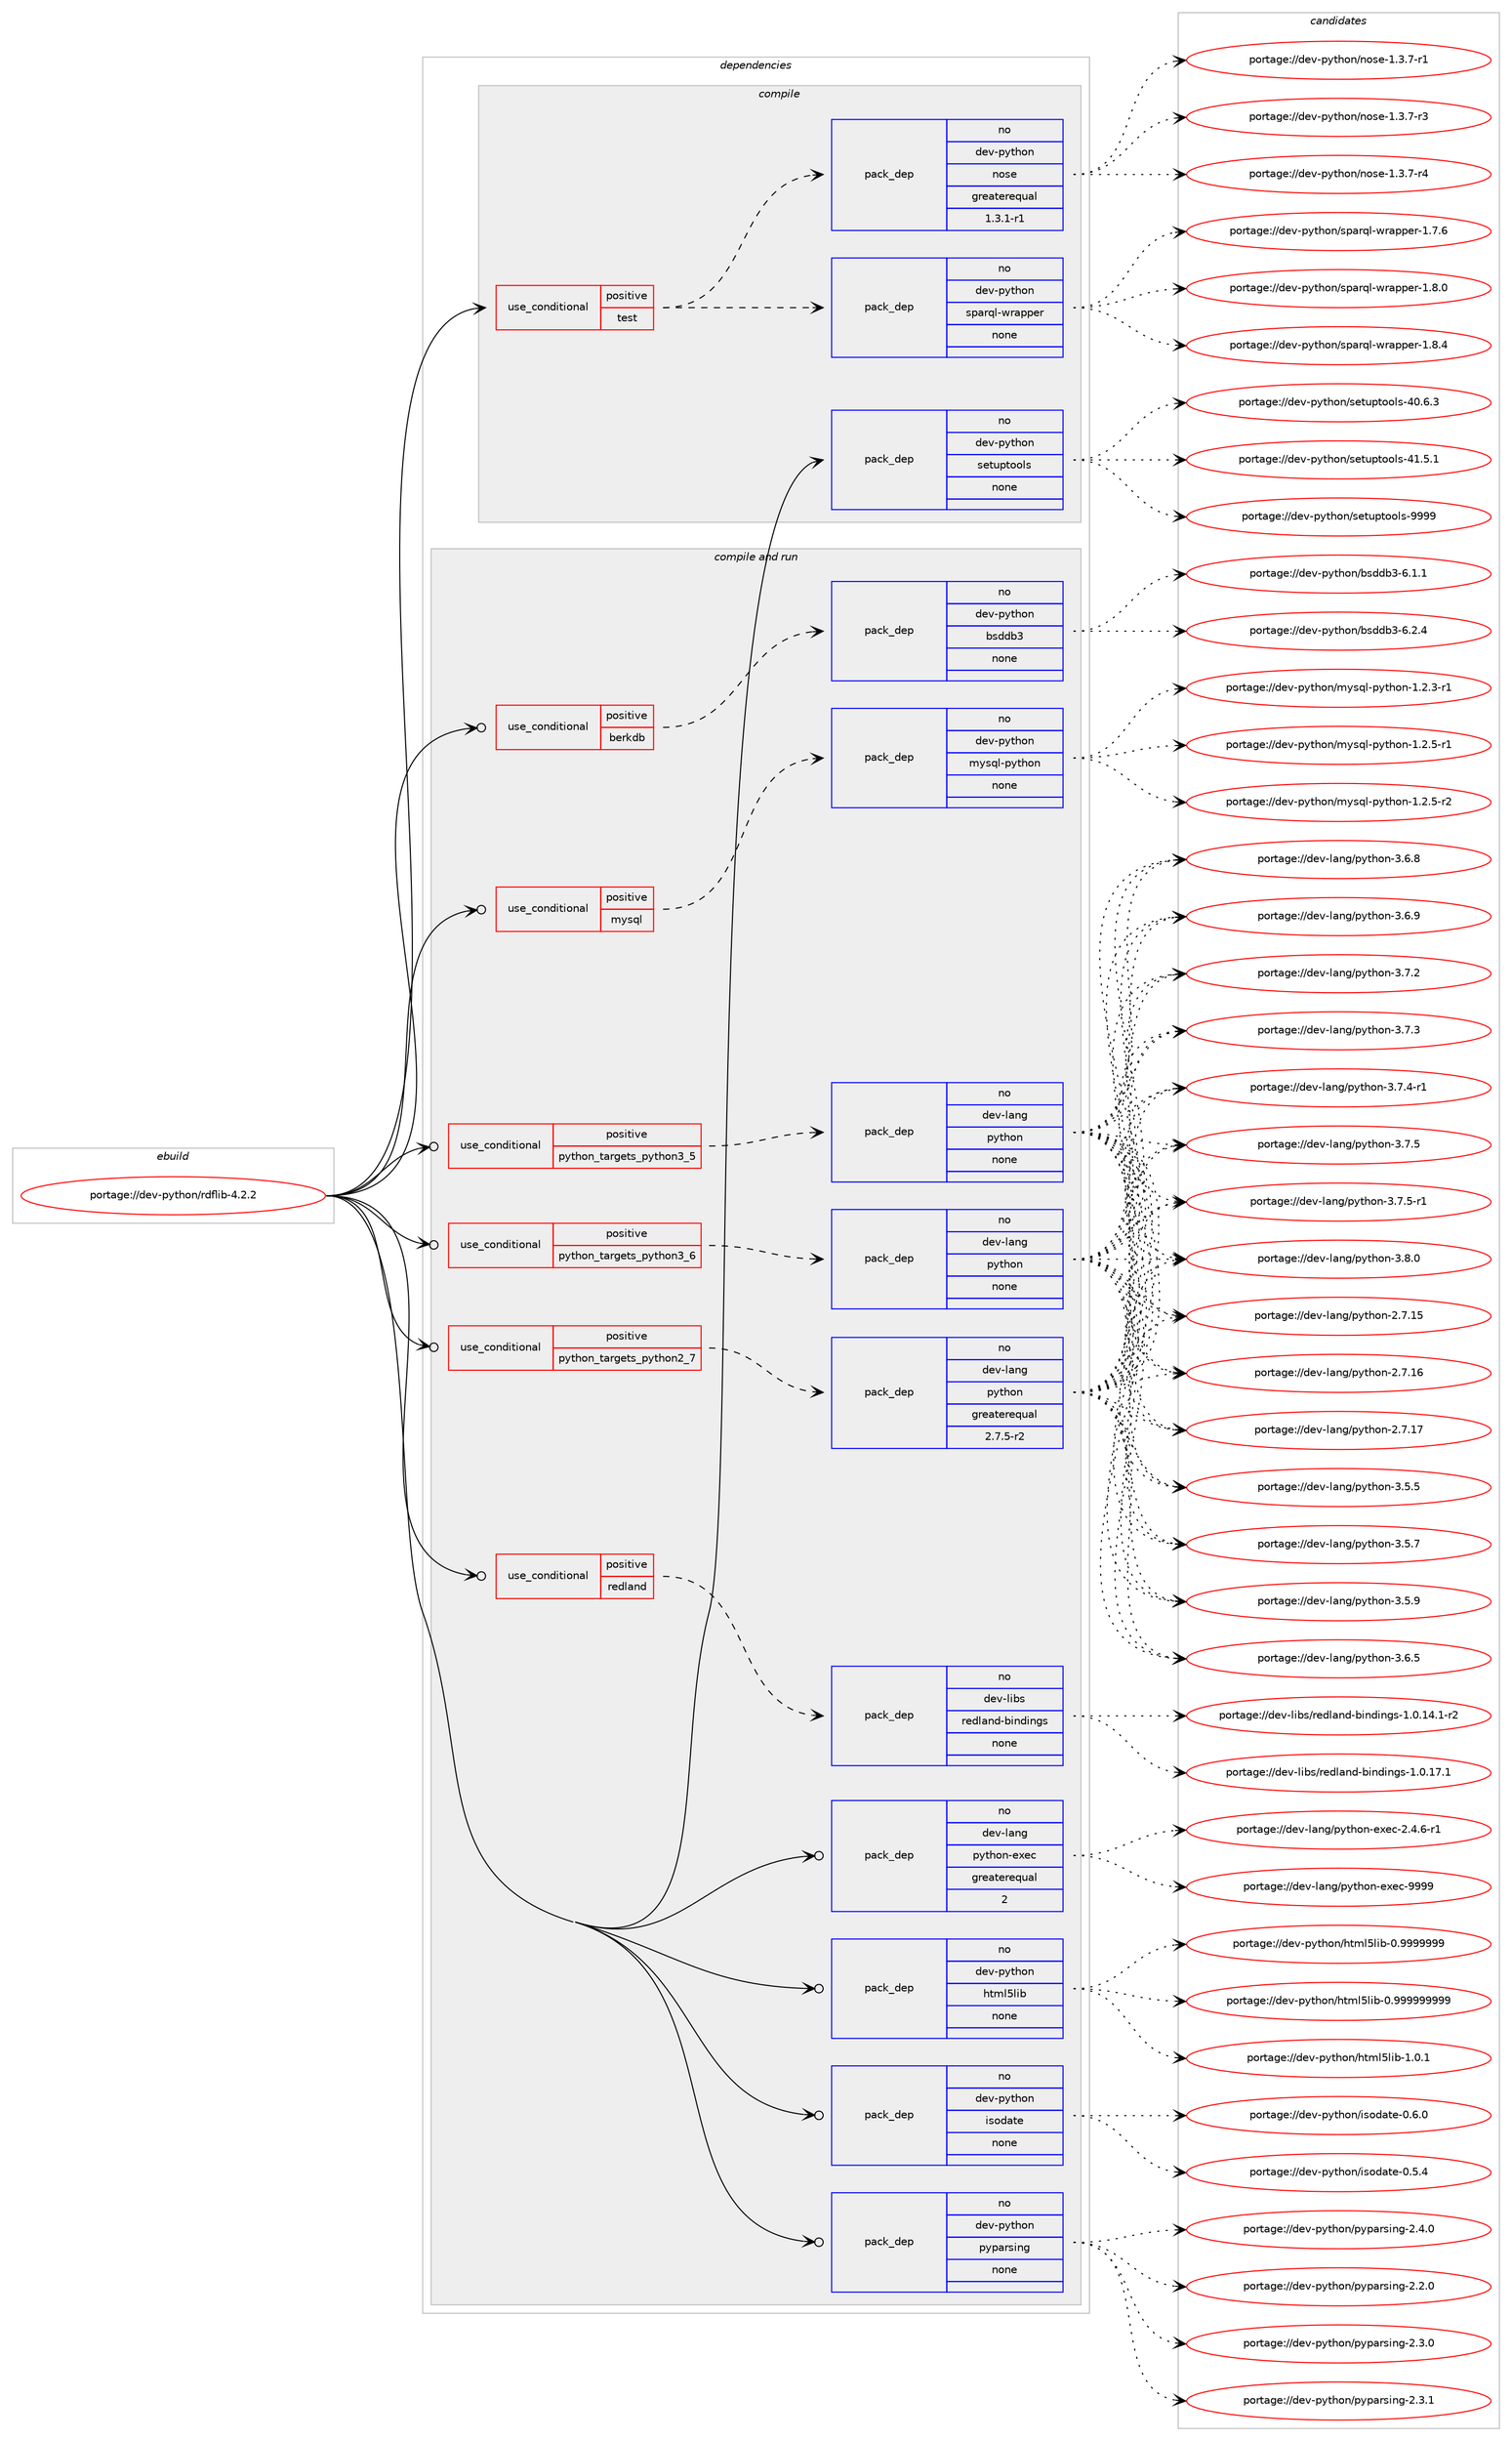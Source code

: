 digraph prolog {

# *************
# Graph options
# *************

newrank=true;
concentrate=true;
compound=true;
graph [rankdir=LR,fontname=Helvetica,fontsize=10,ranksep=1.5];#, ranksep=2.5, nodesep=0.2];
edge  [arrowhead=vee];
node  [fontname=Helvetica,fontsize=10];

# **********
# The ebuild
# **********

subgraph cluster_leftcol {
color=gray;
rank=same;
label=<<i>ebuild</i>>;
id [label="portage://dev-python/rdflib-4.2.2", color=red, width=4, href="../dev-python/rdflib-4.2.2.svg"];
}

# ****************
# The dependencies
# ****************

subgraph cluster_midcol {
color=gray;
label=<<i>dependencies</i>>;
subgraph cluster_compile {
fillcolor="#eeeeee";
style=filled;
label=<<i>compile</i>>;
subgraph cond37736 {
dependency169590 [label=<<TABLE BORDER="0" CELLBORDER="1" CELLSPACING="0" CELLPADDING="4"><TR><TD ROWSPAN="3" CELLPADDING="10">use_conditional</TD></TR><TR><TD>positive</TD></TR><TR><TD>test</TD></TR></TABLE>>, shape=none, color=red];
subgraph pack128455 {
dependency169591 [label=<<TABLE BORDER="0" CELLBORDER="1" CELLSPACING="0" CELLPADDING="4" WIDTH="220"><TR><TD ROWSPAN="6" CELLPADDING="30">pack_dep</TD></TR><TR><TD WIDTH="110">no</TD></TR><TR><TD>dev-python</TD></TR><TR><TD>sparql-wrapper</TD></TR><TR><TD>none</TD></TR><TR><TD></TD></TR></TABLE>>, shape=none, color=blue];
}
dependency169590:e -> dependency169591:w [weight=20,style="dashed",arrowhead="vee"];
subgraph pack128456 {
dependency169592 [label=<<TABLE BORDER="0" CELLBORDER="1" CELLSPACING="0" CELLPADDING="4" WIDTH="220"><TR><TD ROWSPAN="6" CELLPADDING="30">pack_dep</TD></TR><TR><TD WIDTH="110">no</TD></TR><TR><TD>dev-python</TD></TR><TR><TD>nose</TD></TR><TR><TD>greaterequal</TD></TR><TR><TD>1.3.1-r1</TD></TR></TABLE>>, shape=none, color=blue];
}
dependency169590:e -> dependency169592:w [weight=20,style="dashed",arrowhead="vee"];
}
id:e -> dependency169590:w [weight=20,style="solid",arrowhead="vee"];
subgraph pack128457 {
dependency169593 [label=<<TABLE BORDER="0" CELLBORDER="1" CELLSPACING="0" CELLPADDING="4" WIDTH="220"><TR><TD ROWSPAN="6" CELLPADDING="30">pack_dep</TD></TR><TR><TD WIDTH="110">no</TD></TR><TR><TD>dev-python</TD></TR><TR><TD>setuptools</TD></TR><TR><TD>none</TD></TR><TR><TD></TD></TR></TABLE>>, shape=none, color=blue];
}
id:e -> dependency169593:w [weight=20,style="solid",arrowhead="vee"];
}
subgraph cluster_compileandrun {
fillcolor="#eeeeee";
style=filled;
label=<<i>compile and run</i>>;
subgraph cond37737 {
dependency169594 [label=<<TABLE BORDER="0" CELLBORDER="1" CELLSPACING="0" CELLPADDING="4"><TR><TD ROWSPAN="3" CELLPADDING="10">use_conditional</TD></TR><TR><TD>positive</TD></TR><TR><TD>berkdb</TD></TR></TABLE>>, shape=none, color=red];
subgraph pack128458 {
dependency169595 [label=<<TABLE BORDER="0" CELLBORDER="1" CELLSPACING="0" CELLPADDING="4" WIDTH="220"><TR><TD ROWSPAN="6" CELLPADDING="30">pack_dep</TD></TR><TR><TD WIDTH="110">no</TD></TR><TR><TD>dev-python</TD></TR><TR><TD>bsddb3</TD></TR><TR><TD>none</TD></TR><TR><TD></TD></TR></TABLE>>, shape=none, color=blue];
}
dependency169594:e -> dependency169595:w [weight=20,style="dashed",arrowhead="vee"];
}
id:e -> dependency169594:w [weight=20,style="solid",arrowhead="odotvee"];
subgraph cond37738 {
dependency169596 [label=<<TABLE BORDER="0" CELLBORDER="1" CELLSPACING="0" CELLPADDING="4"><TR><TD ROWSPAN="3" CELLPADDING="10">use_conditional</TD></TR><TR><TD>positive</TD></TR><TR><TD>mysql</TD></TR></TABLE>>, shape=none, color=red];
subgraph pack128459 {
dependency169597 [label=<<TABLE BORDER="0" CELLBORDER="1" CELLSPACING="0" CELLPADDING="4" WIDTH="220"><TR><TD ROWSPAN="6" CELLPADDING="30">pack_dep</TD></TR><TR><TD WIDTH="110">no</TD></TR><TR><TD>dev-python</TD></TR><TR><TD>mysql-python</TD></TR><TR><TD>none</TD></TR><TR><TD></TD></TR></TABLE>>, shape=none, color=blue];
}
dependency169596:e -> dependency169597:w [weight=20,style="dashed",arrowhead="vee"];
}
id:e -> dependency169596:w [weight=20,style="solid",arrowhead="odotvee"];
subgraph cond37739 {
dependency169598 [label=<<TABLE BORDER="0" CELLBORDER="1" CELLSPACING="0" CELLPADDING="4"><TR><TD ROWSPAN="3" CELLPADDING="10">use_conditional</TD></TR><TR><TD>positive</TD></TR><TR><TD>python_targets_python2_7</TD></TR></TABLE>>, shape=none, color=red];
subgraph pack128460 {
dependency169599 [label=<<TABLE BORDER="0" CELLBORDER="1" CELLSPACING="0" CELLPADDING="4" WIDTH="220"><TR><TD ROWSPAN="6" CELLPADDING="30">pack_dep</TD></TR><TR><TD WIDTH="110">no</TD></TR><TR><TD>dev-lang</TD></TR><TR><TD>python</TD></TR><TR><TD>greaterequal</TD></TR><TR><TD>2.7.5-r2</TD></TR></TABLE>>, shape=none, color=blue];
}
dependency169598:e -> dependency169599:w [weight=20,style="dashed",arrowhead="vee"];
}
id:e -> dependency169598:w [weight=20,style="solid",arrowhead="odotvee"];
subgraph cond37740 {
dependency169600 [label=<<TABLE BORDER="0" CELLBORDER="1" CELLSPACING="0" CELLPADDING="4"><TR><TD ROWSPAN="3" CELLPADDING="10">use_conditional</TD></TR><TR><TD>positive</TD></TR><TR><TD>python_targets_python3_5</TD></TR></TABLE>>, shape=none, color=red];
subgraph pack128461 {
dependency169601 [label=<<TABLE BORDER="0" CELLBORDER="1" CELLSPACING="0" CELLPADDING="4" WIDTH="220"><TR><TD ROWSPAN="6" CELLPADDING="30">pack_dep</TD></TR><TR><TD WIDTH="110">no</TD></TR><TR><TD>dev-lang</TD></TR><TR><TD>python</TD></TR><TR><TD>none</TD></TR><TR><TD></TD></TR></TABLE>>, shape=none, color=blue];
}
dependency169600:e -> dependency169601:w [weight=20,style="dashed",arrowhead="vee"];
}
id:e -> dependency169600:w [weight=20,style="solid",arrowhead="odotvee"];
subgraph cond37741 {
dependency169602 [label=<<TABLE BORDER="0" CELLBORDER="1" CELLSPACING="0" CELLPADDING="4"><TR><TD ROWSPAN="3" CELLPADDING="10">use_conditional</TD></TR><TR><TD>positive</TD></TR><TR><TD>python_targets_python3_6</TD></TR></TABLE>>, shape=none, color=red];
subgraph pack128462 {
dependency169603 [label=<<TABLE BORDER="0" CELLBORDER="1" CELLSPACING="0" CELLPADDING="4" WIDTH="220"><TR><TD ROWSPAN="6" CELLPADDING="30">pack_dep</TD></TR><TR><TD WIDTH="110">no</TD></TR><TR><TD>dev-lang</TD></TR><TR><TD>python</TD></TR><TR><TD>none</TD></TR><TR><TD></TD></TR></TABLE>>, shape=none, color=blue];
}
dependency169602:e -> dependency169603:w [weight=20,style="dashed",arrowhead="vee"];
}
id:e -> dependency169602:w [weight=20,style="solid",arrowhead="odotvee"];
subgraph cond37742 {
dependency169604 [label=<<TABLE BORDER="0" CELLBORDER="1" CELLSPACING="0" CELLPADDING="4"><TR><TD ROWSPAN="3" CELLPADDING="10">use_conditional</TD></TR><TR><TD>positive</TD></TR><TR><TD>redland</TD></TR></TABLE>>, shape=none, color=red];
subgraph pack128463 {
dependency169605 [label=<<TABLE BORDER="0" CELLBORDER="1" CELLSPACING="0" CELLPADDING="4" WIDTH="220"><TR><TD ROWSPAN="6" CELLPADDING="30">pack_dep</TD></TR><TR><TD WIDTH="110">no</TD></TR><TR><TD>dev-libs</TD></TR><TR><TD>redland-bindings</TD></TR><TR><TD>none</TD></TR><TR><TD></TD></TR></TABLE>>, shape=none, color=blue];
}
dependency169604:e -> dependency169605:w [weight=20,style="dashed",arrowhead="vee"];
}
id:e -> dependency169604:w [weight=20,style="solid",arrowhead="odotvee"];
subgraph pack128464 {
dependency169606 [label=<<TABLE BORDER="0" CELLBORDER="1" CELLSPACING="0" CELLPADDING="4" WIDTH="220"><TR><TD ROWSPAN="6" CELLPADDING="30">pack_dep</TD></TR><TR><TD WIDTH="110">no</TD></TR><TR><TD>dev-lang</TD></TR><TR><TD>python-exec</TD></TR><TR><TD>greaterequal</TD></TR><TR><TD>2</TD></TR></TABLE>>, shape=none, color=blue];
}
id:e -> dependency169606:w [weight=20,style="solid",arrowhead="odotvee"];
subgraph pack128465 {
dependency169607 [label=<<TABLE BORDER="0" CELLBORDER="1" CELLSPACING="0" CELLPADDING="4" WIDTH="220"><TR><TD ROWSPAN="6" CELLPADDING="30">pack_dep</TD></TR><TR><TD WIDTH="110">no</TD></TR><TR><TD>dev-python</TD></TR><TR><TD>html5lib</TD></TR><TR><TD>none</TD></TR><TR><TD></TD></TR></TABLE>>, shape=none, color=blue];
}
id:e -> dependency169607:w [weight=20,style="solid",arrowhead="odotvee"];
subgraph pack128466 {
dependency169608 [label=<<TABLE BORDER="0" CELLBORDER="1" CELLSPACING="0" CELLPADDING="4" WIDTH="220"><TR><TD ROWSPAN="6" CELLPADDING="30">pack_dep</TD></TR><TR><TD WIDTH="110">no</TD></TR><TR><TD>dev-python</TD></TR><TR><TD>isodate</TD></TR><TR><TD>none</TD></TR><TR><TD></TD></TR></TABLE>>, shape=none, color=blue];
}
id:e -> dependency169608:w [weight=20,style="solid",arrowhead="odotvee"];
subgraph pack128467 {
dependency169609 [label=<<TABLE BORDER="0" CELLBORDER="1" CELLSPACING="0" CELLPADDING="4" WIDTH="220"><TR><TD ROWSPAN="6" CELLPADDING="30">pack_dep</TD></TR><TR><TD WIDTH="110">no</TD></TR><TR><TD>dev-python</TD></TR><TR><TD>pyparsing</TD></TR><TR><TD>none</TD></TR><TR><TD></TD></TR></TABLE>>, shape=none, color=blue];
}
id:e -> dependency169609:w [weight=20,style="solid",arrowhead="odotvee"];
}
subgraph cluster_run {
fillcolor="#eeeeee";
style=filled;
label=<<i>run</i>>;
}
}

# **************
# The candidates
# **************

subgraph cluster_choices {
rank=same;
color=gray;
label=<<i>candidates</i>>;

subgraph choice128455 {
color=black;
nodesep=1;
choiceportage1001011184511212111610411111047115112971141131084511911497112112101114454946554654 [label="portage://dev-python/sparql-wrapper-1.7.6", color=red, width=4,href="../dev-python/sparql-wrapper-1.7.6.svg"];
choiceportage1001011184511212111610411111047115112971141131084511911497112112101114454946564648 [label="portage://dev-python/sparql-wrapper-1.8.0", color=red, width=4,href="../dev-python/sparql-wrapper-1.8.0.svg"];
choiceportage1001011184511212111610411111047115112971141131084511911497112112101114454946564652 [label="portage://dev-python/sparql-wrapper-1.8.4", color=red, width=4,href="../dev-python/sparql-wrapper-1.8.4.svg"];
dependency169591:e -> choiceportage1001011184511212111610411111047115112971141131084511911497112112101114454946554654:w [style=dotted,weight="100"];
dependency169591:e -> choiceportage1001011184511212111610411111047115112971141131084511911497112112101114454946564648:w [style=dotted,weight="100"];
dependency169591:e -> choiceportage1001011184511212111610411111047115112971141131084511911497112112101114454946564652:w [style=dotted,weight="100"];
}
subgraph choice128456 {
color=black;
nodesep=1;
choiceportage10010111845112121116104111110471101111151014549465146554511449 [label="portage://dev-python/nose-1.3.7-r1", color=red, width=4,href="../dev-python/nose-1.3.7-r1.svg"];
choiceportage10010111845112121116104111110471101111151014549465146554511451 [label="portage://dev-python/nose-1.3.7-r3", color=red, width=4,href="../dev-python/nose-1.3.7-r3.svg"];
choiceportage10010111845112121116104111110471101111151014549465146554511452 [label="portage://dev-python/nose-1.3.7-r4", color=red, width=4,href="../dev-python/nose-1.3.7-r4.svg"];
dependency169592:e -> choiceportage10010111845112121116104111110471101111151014549465146554511449:w [style=dotted,weight="100"];
dependency169592:e -> choiceportage10010111845112121116104111110471101111151014549465146554511451:w [style=dotted,weight="100"];
dependency169592:e -> choiceportage10010111845112121116104111110471101111151014549465146554511452:w [style=dotted,weight="100"];
}
subgraph choice128457 {
color=black;
nodesep=1;
choiceportage100101118451121211161041111104711510111611711211611111110811545524846544651 [label="portage://dev-python/setuptools-40.6.3", color=red, width=4,href="../dev-python/setuptools-40.6.3.svg"];
choiceportage100101118451121211161041111104711510111611711211611111110811545524946534649 [label="portage://dev-python/setuptools-41.5.1", color=red, width=4,href="../dev-python/setuptools-41.5.1.svg"];
choiceportage10010111845112121116104111110471151011161171121161111111081154557575757 [label="portage://dev-python/setuptools-9999", color=red, width=4,href="../dev-python/setuptools-9999.svg"];
dependency169593:e -> choiceportage100101118451121211161041111104711510111611711211611111110811545524846544651:w [style=dotted,weight="100"];
dependency169593:e -> choiceportage100101118451121211161041111104711510111611711211611111110811545524946534649:w [style=dotted,weight="100"];
dependency169593:e -> choiceportage10010111845112121116104111110471151011161171121161111111081154557575757:w [style=dotted,weight="100"];
}
subgraph choice128458 {
color=black;
nodesep=1;
choiceportage1001011184511212111610411111047981151001009851455446494649 [label="portage://dev-python/bsddb3-6.1.1", color=red, width=4,href="../dev-python/bsddb3-6.1.1.svg"];
choiceportage1001011184511212111610411111047981151001009851455446504652 [label="portage://dev-python/bsddb3-6.2.4", color=red, width=4,href="../dev-python/bsddb3-6.2.4.svg"];
dependency169595:e -> choiceportage1001011184511212111610411111047981151001009851455446494649:w [style=dotted,weight="100"];
dependency169595:e -> choiceportage1001011184511212111610411111047981151001009851455446504652:w [style=dotted,weight="100"];
}
subgraph choice128459 {
color=black;
nodesep=1;
choiceportage1001011184511212111610411111047109121115113108451121211161041111104549465046514511449 [label="portage://dev-python/mysql-python-1.2.3-r1", color=red, width=4,href="../dev-python/mysql-python-1.2.3-r1.svg"];
choiceportage1001011184511212111610411111047109121115113108451121211161041111104549465046534511449 [label="portage://dev-python/mysql-python-1.2.5-r1", color=red, width=4,href="../dev-python/mysql-python-1.2.5-r1.svg"];
choiceportage1001011184511212111610411111047109121115113108451121211161041111104549465046534511450 [label="portage://dev-python/mysql-python-1.2.5-r2", color=red, width=4,href="../dev-python/mysql-python-1.2.5-r2.svg"];
dependency169597:e -> choiceportage1001011184511212111610411111047109121115113108451121211161041111104549465046514511449:w [style=dotted,weight="100"];
dependency169597:e -> choiceportage1001011184511212111610411111047109121115113108451121211161041111104549465046534511449:w [style=dotted,weight="100"];
dependency169597:e -> choiceportage1001011184511212111610411111047109121115113108451121211161041111104549465046534511450:w [style=dotted,weight="100"];
}
subgraph choice128460 {
color=black;
nodesep=1;
choiceportage10010111845108971101034711212111610411111045504655464953 [label="portage://dev-lang/python-2.7.15", color=red, width=4,href="../dev-lang/python-2.7.15.svg"];
choiceportage10010111845108971101034711212111610411111045504655464954 [label="portage://dev-lang/python-2.7.16", color=red, width=4,href="../dev-lang/python-2.7.16.svg"];
choiceportage10010111845108971101034711212111610411111045504655464955 [label="portage://dev-lang/python-2.7.17", color=red, width=4,href="../dev-lang/python-2.7.17.svg"];
choiceportage100101118451089711010347112121116104111110455146534653 [label="portage://dev-lang/python-3.5.5", color=red, width=4,href="../dev-lang/python-3.5.5.svg"];
choiceportage100101118451089711010347112121116104111110455146534655 [label="portage://dev-lang/python-3.5.7", color=red, width=4,href="../dev-lang/python-3.5.7.svg"];
choiceportage100101118451089711010347112121116104111110455146534657 [label="portage://dev-lang/python-3.5.9", color=red, width=4,href="../dev-lang/python-3.5.9.svg"];
choiceportage100101118451089711010347112121116104111110455146544653 [label="portage://dev-lang/python-3.6.5", color=red, width=4,href="../dev-lang/python-3.6.5.svg"];
choiceportage100101118451089711010347112121116104111110455146544656 [label="portage://dev-lang/python-3.6.8", color=red, width=4,href="../dev-lang/python-3.6.8.svg"];
choiceportage100101118451089711010347112121116104111110455146544657 [label="portage://dev-lang/python-3.6.9", color=red, width=4,href="../dev-lang/python-3.6.9.svg"];
choiceportage100101118451089711010347112121116104111110455146554650 [label="portage://dev-lang/python-3.7.2", color=red, width=4,href="../dev-lang/python-3.7.2.svg"];
choiceportage100101118451089711010347112121116104111110455146554651 [label="portage://dev-lang/python-3.7.3", color=red, width=4,href="../dev-lang/python-3.7.3.svg"];
choiceportage1001011184510897110103471121211161041111104551465546524511449 [label="portage://dev-lang/python-3.7.4-r1", color=red, width=4,href="../dev-lang/python-3.7.4-r1.svg"];
choiceportage100101118451089711010347112121116104111110455146554653 [label="portage://dev-lang/python-3.7.5", color=red, width=4,href="../dev-lang/python-3.7.5.svg"];
choiceportage1001011184510897110103471121211161041111104551465546534511449 [label="portage://dev-lang/python-3.7.5-r1", color=red, width=4,href="../dev-lang/python-3.7.5-r1.svg"];
choiceportage100101118451089711010347112121116104111110455146564648 [label="portage://dev-lang/python-3.8.0", color=red, width=4,href="../dev-lang/python-3.8.0.svg"];
dependency169599:e -> choiceportage10010111845108971101034711212111610411111045504655464953:w [style=dotted,weight="100"];
dependency169599:e -> choiceportage10010111845108971101034711212111610411111045504655464954:w [style=dotted,weight="100"];
dependency169599:e -> choiceportage10010111845108971101034711212111610411111045504655464955:w [style=dotted,weight="100"];
dependency169599:e -> choiceportage100101118451089711010347112121116104111110455146534653:w [style=dotted,weight="100"];
dependency169599:e -> choiceportage100101118451089711010347112121116104111110455146534655:w [style=dotted,weight="100"];
dependency169599:e -> choiceportage100101118451089711010347112121116104111110455146534657:w [style=dotted,weight="100"];
dependency169599:e -> choiceportage100101118451089711010347112121116104111110455146544653:w [style=dotted,weight="100"];
dependency169599:e -> choiceportage100101118451089711010347112121116104111110455146544656:w [style=dotted,weight="100"];
dependency169599:e -> choiceportage100101118451089711010347112121116104111110455146544657:w [style=dotted,weight="100"];
dependency169599:e -> choiceportage100101118451089711010347112121116104111110455146554650:w [style=dotted,weight="100"];
dependency169599:e -> choiceportage100101118451089711010347112121116104111110455146554651:w [style=dotted,weight="100"];
dependency169599:e -> choiceportage1001011184510897110103471121211161041111104551465546524511449:w [style=dotted,weight="100"];
dependency169599:e -> choiceportage100101118451089711010347112121116104111110455146554653:w [style=dotted,weight="100"];
dependency169599:e -> choiceportage1001011184510897110103471121211161041111104551465546534511449:w [style=dotted,weight="100"];
dependency169599:e -> choiceportage100101118451089711010347112121116104111110455146564648:w [style=dotted,weight="100"];
}
subgraph choice128461 {
color=black;
nodesep=1;
choiceportage10010111845108971101034711212111610411111045504655464953 [label="portage://dev-lang/python-2.7.15", color=red, width=4,href="../dev-lang/python-2.7.15.svg"];
choiceportage10010111845108971101034711212111610411111045504655464954 [label="portage://dev-lang/python-2.7.16", color=red, width=4,href="../dev-lang/python-2.7.16.svg"];
choiceportage10010111845108971101034711212111610411111045504655464955 [label="portage://dev-lang/python-2.7.17", color=red, width=4,href="../dev-lang/python-2.7.17.svg"];
choiceportage100101118451089711010347112121116104111110455146534653 [label="portage://dev-lang/python-3.5.5", color=red, width=4,href="../dev-lang/python-3.5.5.svg"];
choiceportage100101118451089711010347112121116104111110455146534655 [label="portage://dev-lang/python-3.5.7", color=red, width=4,href="../dev-lang/python-3.5.7.svg"];
choiceportage100101118451089711010347112121116104111110455146534657 [label="portage://dev-lang/python-3.5.9", color=red, width=4,href="../dev-lang/python-3.5.9.svg"];
choiceportage100101118451089711010347112121116104111110455146544653 [label="portage://dev-lang/python-3.6.5", color=red, width=4,href="../dev-lang/python-3.6.5.svg"];
choiceportage100101118451089711010347112121116104111110455146544656 [label="portage://dev-lang/python-3.6.8", color=red, width=4,href="../dev-lang/python-3.6.8.svg"];
choiceportage100101118451089711010347112121116104111110455146544657 [label="portage://dev-lang/python-3.6.9", color=red, width=4,href="../dev-lang/python-3.6.9.svg"];
choiceportage100101118451089711010347112121116104111110455146554650 [label="portage://dev-lang/python-3.7.2", color=red, width=4,href="../dev-lang/python-3.7.2.svg"];
choiceportage100101118451089711010347112121116104111110455146554651 [label="portage://dev-lang/python-3.7.3", color=red, width=4,href="../dev-lang/python-3.7.3.svg"];
choiceportage1001011184510897110103471121211161041111104551465546524511449 [label="portage://dev-lang/python-3.7.4-r1", color=red, width=4,href="../dev-lang/python-3.7.4-r1.svg"];
choiceportage100101118451089711010347112121116104111110455146554653 [label="portage://dev-lang/python-3.7.5", color=red, width=4,href="../dev-lang/python-3.7.5.svg"];
choiceportage1001011184510897110103471121211161041111104551465546534511449 [label="portage://dev-lang/python-3.7.5-r1", color=red, width=4,href="../dev-lang/python-3.7.5-r1.svg"];
choiceportage100101118451089711010347112121116104111110455146564648 [label="portage://dev-lang/python-3.8.0", color=red, width=4,href="../dev-lang/python-3.8.0.svg"];
dependency169601:e -> choiceportage10010111845108971101034711212111610411111045504655464953:w [style=dotted,weight="100"];
dependency169601:e -> choiceportage10010111845108971101034711212111610411111045504655464954:w [style=dotted,weight="100"];
dependency169601:e -> choiceportage10010111845108971101034711212111610411111045504655464955:w [style=dotted,weight="100"];
dependency169601:e -> choiceportage100101118451089711010347112121116104111110455146534653:w [style=dotted,weight="100"];
dependency169601:e -> choiceportage100101118451089711010347112121116104111110455146534655:w [style=dotted,weight="100"];
dependency169601:e -> choiceportage100101118451089711010347112121116104111110455146534657:w [style=dotted,weight="100"];
dependency169601:e -> choiceportage100101118451089711010347112121116104111110455146544653:w [style=dotted,weight="100"];
dependency169601:e -> choiceportage100101118451089711010347112121116104111110455146544656:w [style=dotted,weight="100"];
dependency169601:e -> choiceportage100101118451089711010347112121116104111110455146544657:w [style=dotted,weight="100"];
dependency169601:e -> choiceportage100101118451089711010347112121116104111110455146554650:w [style=dotted,weight="100"];
dependency169601:e -> choiceportage100101118451089711010347112121116104111110455146554651:w [style=dotted,weight="100"];
dependency169601:e -> choiceportage1001011184510897110103471121211161041111104551465546524511449:w [style=dotted,weight="100"];
dependency169601:e -> choiceportage100101118451089711010347112121116104111110455146554653:w [style=dotted,weight="100"];
dependency169601:e -> choiceportage1001011184510897110103471121211161041111104551465546534511449:w [style=dotted,weight="100"];
dependency169601:e -> choiceportage100101118451089711010347112121116104111110455146564648:w [style=dotted,weight="100"];
}
subgraph choice128462 {
color=black;
nodesep=1;
choiceportage10010111845108971101034711212111610411111045504655464953 [label="portage://dev-lang/python-2.7.15", color=red, width=4,href="../dev-lang/python-2.7.15.svg"];
choiceportage10010111845108971101034711212111610411111045504655464954 [label="portage://dev-lang/python-2.7.16", color=red, width=4,href="../dev-lang/python-2.7.16.svg"];
choiceportage10010111845108971101034711212111610411111045504655464955 [label="portage://dev-lang/python-2.7.17", color=red, width=4,href="../dev-lang/python-2.7.17.svg"];
choiceportage100101118451089711010347112121116104111110455146534653 [label="portage://dev-lang/python-3.5.5", color=red, width=4,href="../dev-lang/python-3.5.5.svg"];
choiceportage100101118451089711010347112121116104111110455146534655 [label="portage://dev-lang/python-3.5.7", color=red, width=4,href="../dev-lang/python-3.5.7.svg"];
choiceportage100101118451089711010347112121116104111110455146534657 [label="portage://dev-lang/python-3.5.9", color=red, width=4,href="../dev-lang/python-3.5.9.svg"];
choiceportage100101118451089711010347112121116104111110455146544653 [label="portage://dev-lang/python-3.6.5", color=red, width=4,href="../dev-lang/python-3.6.5.svg"];
choiceportage100101118451089711010347112121116104111110455146544656 [label="portage://dev-lang/python-3.6.8", color=red, width=4,href="../dev-lang/python-3.6.8.svg"];
choiceportage100101118451089711010347112121116104111110455146544657 [label="portage://dev-lang/python-3.6.9", color=red, width=4,href="../dev-lang/python-3.6.9.svg"];
choiceportage100101118451089711010347112121116104111110455146554650 [label="portage://dev-lang/python-3.7.2", color=red, width=4,href="../dev-lang/python-3.7.2.svg"];
choiceportage100101118451089711010347112121116104111110455146554651 [label="portage://dev-lang/python-3.7.3", color=red, width=4,href="../dev-lang/python-3.7.3.svg"];
choiceportage1001011184510897110103471121211161041111104551465546524511449 [label="portage://dev-lang/python-3.7.4-r1", color=red, width=4,href="../dev-lang/python-3.7.4-r1.svg"];
choiceportage100101118451089711010347112121116104111110455146554653 [label="portage://dev-lang/python-3.7.5", color=red, width=4,href="../dev-lang/python-3.7.5.svg"];
choiceportage1001011184510897110103471121211161041111104551465546534511449 [label="portage://dev-lang/python-3.7.5-r1", color=red, width=4,href="../dev-lang/python-3.7.5-r1.svg"];
choiceportage100101118451089711010347112121116104111110455146564648 [label="portage://dev-lang/python-3.8.0", color=red, width=4,href="../dev-lang/python-3.8.0.svg"];
dependency169603:e -> choiceportage10010111845108971101034711212111610411111045504655464953:w [style=dotted,weight="100"];
dependency169603:e -> choiceportage10010111845108971101034711212111610411111045504655464954:w [style=dotted,weight="100"];
dependency169603:e -> choiceportage10010111845108971101034711212111610411111045504655464955:w [style=dotted,weight="100"];
dependency169603:e -> choiceportage100101118451089711010347112121116104111110455146534653:w [style=dotted,weight="100"];
dependency169603:e -> choiceportage100101118451089711010347112121116104111110455146534655:w [style=dotted,weight="100"];
dependency169603:e -> choiceportage100101118451089711010347112121116104111110455146534657:w [style=dotted,weight="100"];
dependency169603:e -> choiceportage100101118451089711010347112121116104111110455146544653:w [style=dotted,weight="100"];
dependency169603:e -> choiceportage100101118451089711010347112121116104111110455146544656:w [style=dotted,weight="100"];
dependency169603:e -> choiceportage100101118451089711010347112121116104111110455146544657:w [style=dotted,weight="100"];
dependency169603:e -> choiceportage100101118451089711010347112121116104111110455146554650:w [style=dotted,weight="100"];
dependency169603:e -> choiceportage100101118451089711010347112121116104111110455146554651:w [style=dotted,weight="100"];
dependency169603:e -> choiceportage1001011184510897110103471121211161041111104551465546524511449:w [style=dotted,weight="100"];
dependency169603:e -> choiceportage100101118451089711010347112121116104111110455146554653:w [style=dotted,weight="100"];
dependency169603:e -> choiceportage1001011184510897110103471121211161041111104551465546534511449:w [style=dotted,weight="100"];
dependency169603:e -> choiceportage100101118451089711010347112121116104111110455146564648:w [style=dotted,weight="100"];
}
subgraph choice128463 {
color=black;
nodesep=1;
choiceportage1001011184510810598115471141011001089711010045981051101001051101031154549464846495246494511450 [label="portage://dev-libs/redland-bindings-1.0.14.1-r2", color=red, width=4,href="../dev-libs/redland-bindings-1.0.14.1-r2.svg"];
choiceportage100101118451081059811547114101100108971101004598105110100105110103115454946484649554649 [label="portage://dev-libs/redland-bindings-1.0.17.1", color=red, width=4,href="../dev-libs/redland-bindings-1.0.17.1.svg"];
dependency169605:e -> choiceportage1001011184510810598115471141011001089711010045981051101001051101031154549464846495246494511450:w [style=dotted,weight="100"];
dependency169605:e -> choiceportage100101118451081059811547114101100108971101004598105110100105110103115454946484649554649:w [style=dotted,weight="100"];
}
subgraph choice128464 {
color=black;
nodesep=1;
choiceportage10010111845108971101034711212111610411111045101120101994550465246544511449 [label="portage://dev-lang/python-exec-2.4.6-r1", color=red, width=4,href="../dev-lang/python-exec-2.4.6-r1.svg"];
choiceportage10010111845108971101034711212111610411111045101120101994557575757 [label="portage://dev-lang/python-exec-9999", color=red, width=4,href="../dev-lang/python-exec-9999.svg"];
dependency169606:e -> choiceportage10010111845108971101034711212111610411111045101120101994550465246544511449:w [style=dotted,weight="100"];
dependency169606:e -> choiceportage10010111845108971101034711212111610411111045101120101994557575757:w [style=dotted,weight="100"];
}
subgraph choice128465 {
color=black;
nodesep=1;
choiceportage1001011184511212111610411111047104116109108531081059845484657575757575757 [label="portage://dev-python/html5lib-0.9999999", color=red, width=4,href="../dev-python/html5lib-0.9999999.svg"];
choiceportage10010111845112121116104111110471041161091085310810598454846575757575757575757 [label="portage://dev-python/html5lib-0.999999999", color=red, width=4,href="../dev-python/html5lib-0.999999999.svg"];
choiceportage10010111845112121116104111110471041161091085310810598454946484649 [label="portage://dev-python/html5lib-1.0.1", color=red, width=4,href="../dev-python/html5lib-1.0.1.svg"];
dependency169607:e -> choiceportage1001011184511212111610411111047104116109108531081059845484657575757575757:w [style=dotted,weight="100"];
dependency169607:e -> choiceportage10010111845112121116104111110471041161091085310810598454846575757575757575757:w [style=dotted,weight="100"];
dependency169607:e -> choiceportage10010111845112121116104111110471041161091085310810598454946484649:w [style=dotted,weight="100"];
}
subgraph choice128466 {
color=black;
nodesep=1;
choiceportage100101118451121211161041111104710511511110097116101454846534652 [label="portage://dev-python/isodate-0.5.4", color=red, width=4,href="../dev-python/isodate-0.5.4.svg"];
choiceportage100101118451121211161041111104710511511110097116101454846544648 [label="portage://dev-python/isodate-0.6.0", color=red, width=4,href="../dev-python/isodate-0.6.0.svg"];
dependency169608:e -> choiceportage100101118451121211161041111104710511511110097116101454846534652:w [style=dotted,weight="100"];
dependency169608:e -> choiceportage100101118451121211161041111104710511511110097116101454846544648:w [style=dotted,weight="100"];
}
subgraph choice128467 {
color=black;
nodesep=1;
choiceportage100101118451121211161041111104711212111297114115105110103455046504648 [label="portage://dev-python/pyparsing-2.2.0", color=red, width=4,href="../dev-python/pyparsing-2.2.0.svg"];
choiceportage100101118451121211161041111104711212111297114115105110103455046514648 [label="portage://dev-python/pyparsing-2.3.0", color=red, width=4,href="../dev-python/pyparsing-2.3.0.svg"];
choiceportage100101118451121211161041111104711212111297114115105110103455046514649 [label="portage://dev-python/pyparsing-2.3.1", color=red, width=4,href="../dev-python/pyparsing-2.3.1.svg"];
choiceportage100101118451121211161041111104711212111297114115105110103455046524648 [label="portage://dev-python/pyparsing-2.4.0", color=red, width=4,href="../dev-python/pyparsing-2.4.0.svg"];
dependency169609:e -> choiceportage100101118451121211161041111104711212111297114115105110103455046504648:w [style=dotted,weight="100"];
dependency169609:e -> choiceportage100101118451121211161041111104711212111297114115105110103455046514648:w [style=dotted,weight="100"];
dependency169609:e -> choiceportage100101118451121211161041111104711212111297114115105110103455046514649:w [style=dotted,weight="100"];
dependency169609:e -> choiceportage100101118451121211161041111104711212111297114115105110103455046524648:w [style=dotted,weight="100"];
}
}

}
